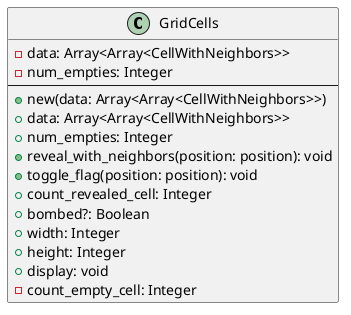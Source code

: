@startuml grid_cells_class

class GridCells {
    - data: Array<Array<CellWithNeighbors>>
    - num_empties: Integer
    --
    + new(data: Array<Array<CellWithNeighbors>>)
    + data: Array<Array<CellWithNeighbors>>
    + num_empties: Integer
    + reveal_with_neighbors(position: position): void
    + toggle_flag(position: position): void
    + count_revealed_cell: Integer
    + bombed?: Boolean
    + width: Integer
    + height: Integer
    + display: void
    - count_empty_cell: Integer
}

@enduml
